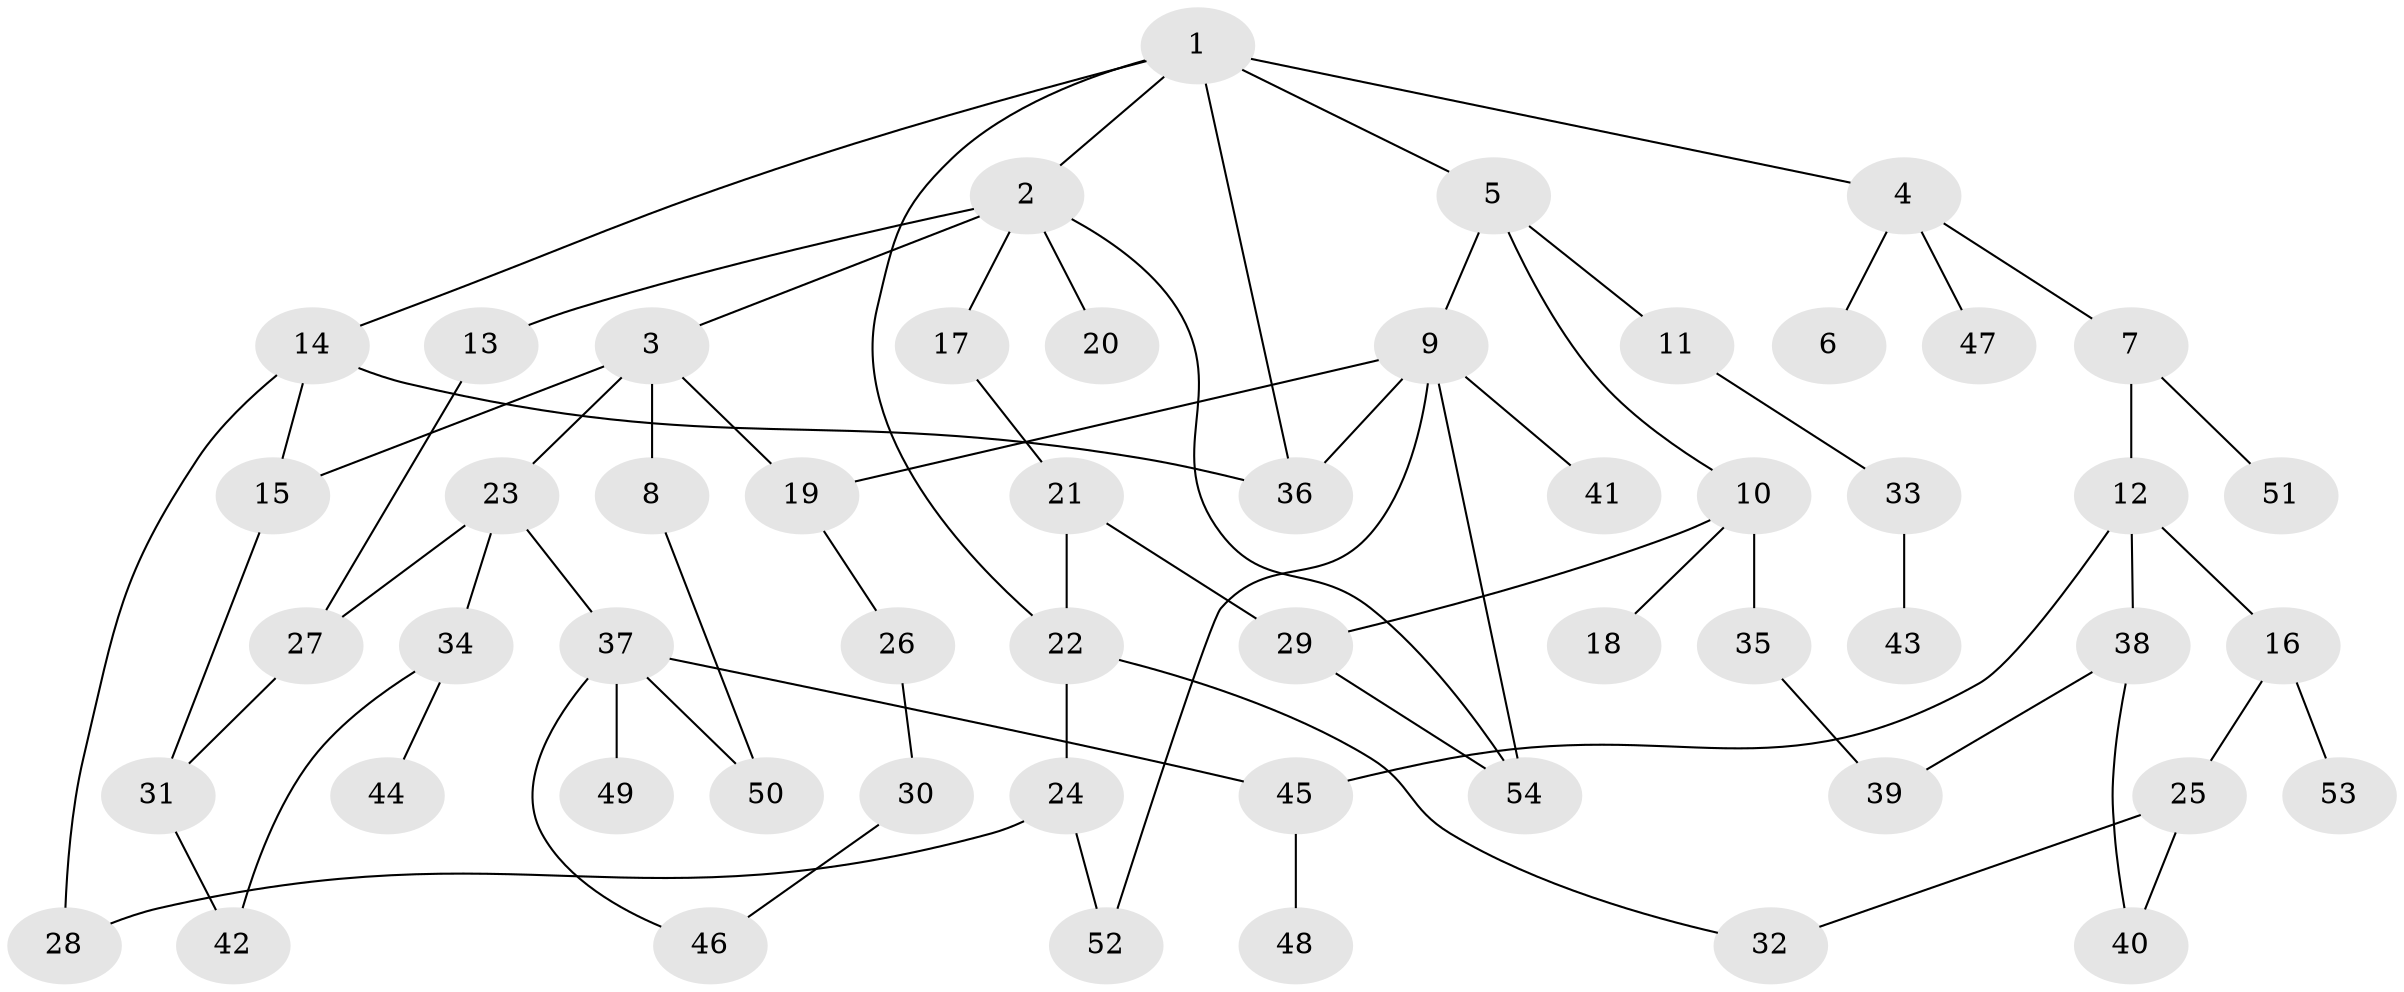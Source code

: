 // coarse degree distribution, {7: 0.08571428571428572, 3: 0.22857142857142856, 6: 0.05714285714285714, 5: 0.05714285714285714, 2: 0.22857142857142856, 4: 0.08571428571428572, 1: 0.2571428571428571}
// Generated by graph-tools (version 1.1) at 2025/51/02/27/25 19:51:38]
// undirected, 54 vertices, 72 edges
graph export_dot {
graph [start="1"]
  node [color=gray90,style=filled];
  1;
  2;
  3;
  4;
  5;
  6;
  7;
  8;
  9;
  10;
  11;
  12;
  13;
  14;
  15;
  16;
  17;
  18;
  19;
  20;
  21;
  22;
  23;
  24;
  25;
  26;
  27;
  28;
  29;
  30;
  31;
  32;
  33;
  34;
  35;
  36;
  37;
  38;
  39;
  40;
  41;
  42;
  43;
  44;
  45;
  46;
  47;
  48;
  49;
  50;
  51;
  52;
  53;
  54;
  1 -- 2;
  1 -- 4;
  1 -- 5;
  1 -- 14;
  1 -- 22;
  1 -- 36;
  2 -- 3;
  2 -- 13;
  2 -- 17;
  2 -- 20;
  2 -- 54;
  3 -- 8;
  3 -- 23;
  3 -- 15;
  3 -- 19;
  4 -- 6;
  4 -- 7;
  4 -- 47;
  5 -- 9;
  5 -- 10;
  5 -- 11;
  7 -- 12;
  7 -- 51;
  8 -- 50;
  9 -- 19;
  9 -- 36;
  9 -- 41;
  9 -- 54;
  9 -- 52;
  10 -- 18;
  10 -- 35;
  10 -- 29;
  11 -- 33;
  12 -- 16;
  12 -- 38;
  12 -- 45;
  13 -- 27;
  14 -- 15;
  14 -- 28;
  14 -- 36;
  15 -- 31;
  16 -- 25;
  16 -- 53;
  17 -- 21;
  19 -- 26;
  21 -- 29;
  21 -- 22;
  22 -- 24;
  22 -- 32;
  23 -- 34;
  23 -- 37;
  23 -- 27;
  24 -- 28;
  24 -- 52;
  25 -- 32;
  25 -- 40;
  26 -- 30;
  27 -- 31;
  29 -- 54;
  30 -- 46;
  31 -- 42;
  33 -- 43;
  34 -- 44;
  34 -- 42;
  35 -- 39;
  37 -- 49;
  37 -- 50;
  37 -- 46;
  37 -- 45;
  38 -- 39;
  38 -- 40;
  45 -- 48;
}
